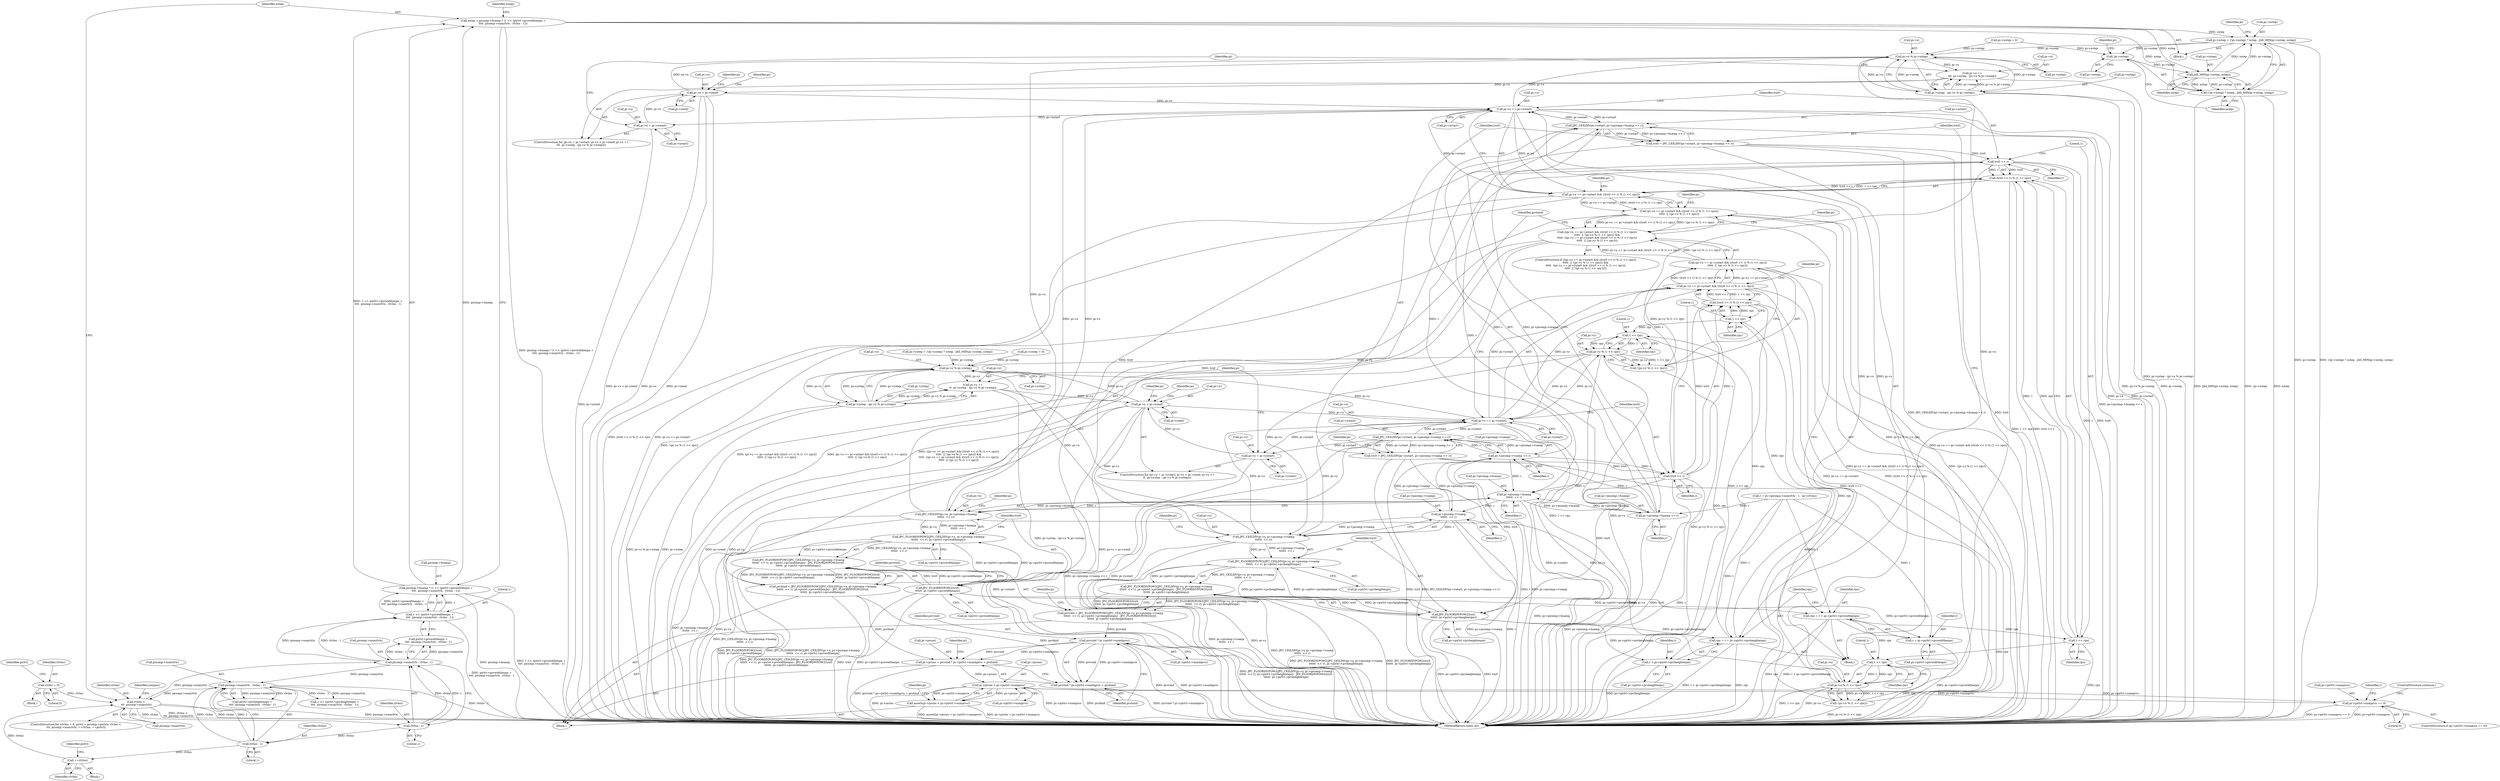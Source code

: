 digraph "1_jasper_aa0b0f79ade5eef8b0e7a214c03f5af54b36ba7d_2@integer" {
"1000184" [label="(Call,xstep = picomp->hsamp * (1 << (pirlvl->prcwidthexpn +\n\t\t\t\t  picomp->numrlvls - rlvlno - 1)))"];
"1000186" [label="(Call,picomp->hsamp * (1 << (pirlvl->prcwidthexpn +\n\t\t\t\t  picomp->numrlvls - rlvlno - 1)))"];
"1000190" [label="(Call,1 << (pirlvl->prcwidthexpn +\n\t\t\t\t  picomp->numrlvls - rlvlno - 1))"];
"1000196" [label="(Call,picomp->numrlvls - rlvlno - 1)"];
"1000173" [label="(Call,rlvlno <\n \t\t\t  picomp->numrlvls)"];
"1000165" [label="(Call,rlvlno = 0)"];
"1000179" [label="(Call,++rlvlno)"];
"1000219" [label="(Call,rlvlno - 1)"];
"1000200" [label="(Call,rlvlno - 1)"];
"1000215" [label="(Call,picomp->numrlvls - rlvlno - 1)"];
"1000222" [label="(Call,pi->xstep = (!pi->xstep) ? xstep : JAS_MIN(pi->xstep, xstep))"];
"1000227" [label="(Call,!pi->xstep)"];
"1000232" [label="(Call,JAS_MIN(pi->xstep, xstep))"];
"1000226" [label="(Call,(!pi->xstep) ? xstep : JAS_MIN(pi->xstep, xstep))"];
"1000339" [label="(Call,pi->x % pi->xstep)"];
"1000331" [label="(Call,pi->x +=\n\t\t\t  pi->xstep - (pi->x % pi->xstep))"];
"1000324" [label="(Call,pi->x < pi->xend)"];
"1000492" [label="(Call,pi->x == pi->xstart)"];
"1000317" [label="(Call,pi->x = pi->xstart)"];
"1000464" [label="(Call,JPC_CEILDIV(pi->xstart, pi->picomp->hsamp << r))"];
"1000462" [label="(Call,trx0 = JPC_CEILDIV(pi->xstart, pi->picomp->hsamp << r))"];
"1000500" [label="(Call,trx0 << r)"];
"1000499" [label="(Call,(trx0 << r) % (1 << rpx))"];
"1000491" [label="(Call,pi->x == pi->xstart && ((trx0 << r) % (1 << rpx)))"];
"1000490" [label="(Call,(pi->x == pi->xstart && ((trx0 << r) % (1 << rpx)))\n\t\t\t\t\t  || !(pi->x % (1 << rpx)))"];
"1000489" [label="(Call,((pi->x == pi->xstart && ((trx0 << r) % (1 << rpx)))\n\t\t\t\t\t  || !(pi->x % (1 << rpx))) &&\n\t\t\t\t\t  ((pi->y == pi->ystart && ((try0 << r) % (1 << rpy)))\n\t\t\t\t\t  || !(pi->y % (1 << rpy))))"];
"1000524" [label="(Call,try0 << r)"];
"1000523" [label="(Call,(try0 << r) % (1 << rpy))"];
"1000515" [label="(Call,pi->y == pi->ystart && ((try0 << r) % (1 << rpy)))"];
"1000514" [label="(Call,(pi->y == pi->ystart && ((try0 << r) % (1 << rpy)))\n\t\t\t\t\t  || !(pi->y % (1 << rpy)))"];
"1000547" [label="(Call,pi->picomp->hsamp\n\t\t\t\t\t\t  << r)"];
"1000468" [label="(Call,pi->picomp->hsamp << r)"];
"1000481" [label="(Call,pi->picomp->vsamp << r)"];
"1000477" [label="(Call,JPC_CEILDIV(pi->ystart, pi->picomp->vsamp << r))"];
"1000286" [label="(Call,pi->y = pi->ystart)"];
"1000293" [label="(Call,pi->y < pi->yend)"];
"1000308" [label="(Call,pi->y % pi->ystep)"];
"1000300" [label="(Call,pi->y +=\n\t\t  pi->ystep - (pi->y % pi->ystep))"];
"1000304" [label="(Call,pi->ystep - (pi->y % pi->ystep))"];
"1000516" [label="(Call,pi->y == pi->ystart)"];
"1000531" [label="(Call,pi->y % (1 << rpy))"];
"1000530" [label="(Call,!(pi->y % (1 << rpy)))"];
"1000570" [label="(Call,JPC_CEILDIV(pi->y, pi->picomp->vsamp\n\t\t\t\t\t\t  << r))"];
"1000569" [label="(Call,JPC_FLOORDIVPOW2(JPC_CEILDIV(pi->y, pi->picomp->vsamp\n\t\t\t\t\t\t  << r), pi->pirlvl->prcheightexpn))"];
"1000568" [label="(Call,JPC_FLOORDIVPOW2(JPC_CEILDIV(pi->y, pi->picomp->vsamp\n\t\t\t\t\t\t  << r), pi->pirlvl->prcheightexpn) - JPC_FLOORDIVPOW2(try0,\n\t\t\t\t\t\t  pi->pirlvl->prcheightexpn))"];
"1000566" [label="(Call,prcvind = JPC_FLOORDIVPOW2(JPC_CEILDIV(pi->y, pi->picomp->vsamp\n\t\t\t\t\t\t  << r), pi->pirlvl->prcheightexpn) - JPC_FLOORDIVPOW2(try0,\n\t\t\t\t\t\t  pi->pirlvl->prcheightexpn))"];
"1000598" [label="(Call,prcvind * pi->pirlvl->numhprcs)"];
"1000593" [label="(Call,pi->prcno = prcvind * pi->pirlvl->numhprcs + prchind)"];
"1000607" [label="(Call,pi->prcno < pi->pirlvl->numprcs)"];
"1000422" [label="(Call,pi->pirlvl->numprcs == 0)"];
"1000606" [label="(Call,assert(pi->prcno < pi->pirlvl->numprcs))"];
"1000597" [label="(Call,prcvind * pi->pirlvl->numhprcs + prchind)"];
"1000586" [label="(Call,JPC_FLOORDIVPOW2(try0,\n\t\t\t\t\t\t  pi->pirlvl->prcheightexpn))"];
"1000453" [label="(Call,rpy = r + pi->pirlvl->prcheightexpn)"];
"1000527" [label="(Call,1 << rpy)"];
"1000535" [label="(Call,1 << rpy)"];
"1000455" [label="(Call,r + pi->pirlvl->prcheightexpn)"];
"1000475" [label="(Call,try0 = JPC_CEILDIV(pi->ystart, pi->picomp->vsamp << r))"];
"1000574" [label="(Call,pi->picomp->vsamp\n\t\t\t\t\t\t  << r)"];
"1000543" [label="(Call,JPC_CEILDIV(pi->x, pi->picomp->hsamp\n\t\t\t\t\t\t  << r))"];
"1000542" [label="(Call,JPC_FLOORDIVPOW2(JPC_CEILDIV(pi->x, pi->picomp->hsamp\n\t\t\t\t\t\t  << r), pi->pirlvl->prcwidthexpn))"];
"1000541" [label="(Call,JPC_FLOORDIVPOW2(JPC_CEILDIV(pi->x, pi->picomp->hsamp\n\t\t\t\t\t\t  << r), pi->pirlvl->prcwidthexpn) - JPC_FLOORDIVPOW2(trx0,\n\t\t\t\t\t\t  pi->pirlvl->prcwidthexpn))"];
"1000539" [label="(Call,prchind = JPC_FLOORDIVPOW2(JPC_CEILDIV(pi->x, pi->picomp->hsamp\n\t\t\t\t\t\t  << r), pi->pirlvl->prcwidthexpn) - JPC_FLOORDIVPOW2(trx0,\n\t\t\t\t\t\t  pi->pirlvl->prcwidthexpn))"];
"1000559" [label="(Call,JPC_FLOORDIVPOW2(trx0,\n\t\t\t\t\t\t  pi->pirlvl->prcwidthexpn))"];
"1000444" [label="(Call,rpx = r + pi->pirlvl->prcwidthexpn)"];
"1000503" [label="(Call,1 << rpx)"];
"1000511" [label="(Call,1 << rpx)"];
"1000507" [label="(Call,pi->x % (1 << rpx))"];
"1000506" [label="(Call,!(pi->x % (1 << rpx)))"];
"1000446" [label="(Call,r + pi->pirlvl->prcwidthexpn)"];
"1000335" [label="(Call,pi->xstep - (pi->x % pi->xstep))"];
"1000309" [label="(Call,pi->y)"];
"1000339" [label="(Call,pi->x % pi->xstep)"];
"1000567" [label="(Identifier,prcvind)"];
"1000539" [label="(Call,prchind = JPC_FLOORDIVPOW2(JPC_CEILDIV(pi->x, pi->picomp->hsamp\n\t\t\t\t\t\t  << r), pi->pirlvl->prcwidthexpn) - JPC_FLOORDIVPOW2(trx0,\n\t\t\t\t\t\t  pi->pirlvl->prcwidthexpn))"];
"1000516" [label="(Call,pi->y == pi->ystart)"];
"1000332" [label="(Call,pi->x)"];
"1000598" [label="(Call,prcvind * pi->pirlvl->numhprcs)"];
"1000186" [label="(Call,picomp->hsamp * (1 << (pirlvl->prcwidthexpn +\n\t\t\t\t  picomp->numrlvls - rlvlno - 1)))"];
"1000183" [label="(Block,)"];
"1000335" [label="(Call,pi->xstep - (pi->x % pi->xstep))"];
"1000285" [label="(ControlStructure,for (pi->y = pi->ystart; pi->y < pi->yend; pi->y +=\n\t\t  pi->ystep - (pi->y % pi->ystep)))"];
"1000287" [label="(Call,pi->y)"];
"1000569" [label="(Call,JPC_FLOORDIVPOW2(JPC_CEILDIV(pi->y, pi->picomp->vsamp\n\t\t\t\t\t\t  << r), pi->pirlvl->prcheightexpn))"];
"1000234" [label="(Identifier,pi)"];
"1000422" [label="(Call,pi->pirlvl->numprcs == 0)"];
"1000295" [label="(Identifier,pi)"];
"1000163" [label="(ControlStructure,for (rlvlno = 0, pirlvl = picomp->pirlvls; rlvlno <\n \t\t\t  picomp->numrlvls; ++rlvlno, ++pirlvl))"];
"1000318" [label="(Call,pi->x)"];
"1000599" [label="(Identifier,prcvind)"];
"1000166" [label="(Identifier,rlvlno)"];
"1000331" [label="(Call,pi->x +=\n\t\t\t  pi->xstep - (pi->x % pi->xstep))"];
"1000595" [label="(Identifier,pi)"];
"1000294" [label="(Call,pi->y)"];
"1000594" [label="(Call,pi->prcno)"];
"1000428" [label="(Literal,0)"];
"1000190" [label="(Call,1 << (pirlvl->prcwidthexpn +\n\t\t\t\t  picomp->numrlvls - rlvlno - 1))"];
"1000456" [label="(Identifier,r)"];
"1000159" [label="(Identifier,compno)"];
"1000343" [label="(Call,pi->xstep)"];
"1000512" [label="(Literal,1)"];
"1000517" [label="(Call,pi->y)"];
"1000465" [label="(Call,pi->xstart)"];
"1000581" [label="(Call,pi->pirlvl->prcheightexpn)"];
"1000351" [label="(Identifier,pi)"];
"1000500" [label="(Call,trx0 << r)"];
"1000574" [label="(Call,pi->picomp->vsamp\n\t\t\t\t\t\t  << r)"];
"1000447" [label="(Identifier,r)"];
"1000453" [label="(Call,rpy = r + pi->pirlvl->prcheightexpn)"];
"1000488" [label="(ControlStructure,if (((pi->x == pi->xstart && ((trx0 << r) % (1 << rpx)))\n\t\t\t\t\t  || !(pi->x % (1 << rpx))) &&\n\t\t\t\t\t  ((pi->y == pi->ystart && ((try0 << r) % (1 << rpy)))\n\t\t\t\t\t  || !(pi->y % (1 << rpy)))))"];
"1000215" [label="(Call,picomp->numrlvls - rlvlno - 1)"];
"1000179" [label="(Call,++rlvlno)"];
"1000431" [label="(Call,r = pi->picomp->numrlvls - 1 - pi->rlvlno)"];
"1000202" [label="(Literal,1)"];
"1000201" [label="(Identifier,rlvlno)"];
"1000571" [label="(Call,pi->y)"];
"1000499" [label="(Call,(trx0 << r) % (1 << rpx))"];
"1000493" [label="(Call,pi->x)"];
"1000336" [label="(Call,pi->xstep)"];
"1000505" [label="(Identifier,rpx)"];
"1000421" [label="(ControlStructure,if (pi->pirlvl->numprcs == 0))"];
"1000609" [label="(Identifier,pi)"];
"1000219" [label="(Call,rlvlno - 1)"];
"1000540" [label="(Identifier,prchind)"];
"1000554" [label="(Call,pi->pirlvl->prcwidthexpn)"];
"1000560" [label="(Identifier,trx0)"];
"1000192" [label="(Call,pirlvl->prcwidthexpn +\n\t\t\t\t  picomp->numrlvls - rlvlno - 1)"];
"1000503" [label="(Call,1 << rpx)"];
"1000491" [label="(Call,pi->x == pi->xstart && ((trx0 << r) % (1 << rpx)))"];
"1000286" [label="(Call,pi->y = pi->ystart)"];
"1000508" [label="(Call,pi->x)"];
"1000455" [label="(Call,r + pi->pirlvl->prcheightexpn)"];
"1000326" [label="(Identifier,pi)"];
"1000504" [label="(Literal,1)"];
"1000462" [label="(Call,trx0 = JPC_CEILDIV(pi->xstart, pi->picomp->hsamp << r))"];
"1000559" [label="(Call,JPC_FLOORDIVPOW2(trx0,\n\t\t\t\t\t\t  pi->pirlvl->prcwidthexpn))"];
"1000487" [label="(Identifier,r)"];
"1000222" [label="(Call,pi->xstep = (!pi->xstep) ? xstep : JAS_MIN(pi->xstep, xstep))"];
"1000423" [label="(Call,pi->pirlvl->numprcs)"];
"1000237" [label="(Call,pi->ystep = (!pi->ystep) ? ystep : JAS_MIN(pi->ystep, ystep))"];
"1000526" [label="(Identifier,r)"];
"1000445" [label="(Identifier,rpx)"];
"1000175" [label="(Call,picomp->numrlvls)"];
"1000164" [label="(Block,)"];
"1000305" [label="(Call,pi->ystep)"];
"1000597" [label="(Call,prcvind * pi->pirlvl->numhprcs + prchind)"];
"1000525" [label="(Identifier,try0)"];
"1000506" [label="(Call,!(pi->x % (1 << rpx)))"];
"1000226" [label="(Call,(!pi->xstep) ? xstep : JAS_MIN(pi->xstep, xstep))"];
"1000476" [label="(Identifier,try0)"];
"1000388" [label="(Identifier,pi)"];
"1000297" [label="(Call,pi->yend)"];
"1000457" [label="(Call,pi->pirlvl->prcheightexpn)"];
"1000528" [label="(Literal,1)"];
"1000312" [label="(Call,pi->ystep)"];
"1000537" [label="(Identifier,rpy)"];
"1000536" [label="(Literal,1)"];
"1000580" [label="(Identifier,r)"];
"1000502" [label="(Identifier,r)"];
"1000535" [label="(Call,1 << rpy)"];
"1000196" [label="(Call,picomp->numrlvls - rlvlno - 1)"];
"1000477" [label="(Call,JPC_CEILDIV(pi->ystart, pi->picomp->vsamp << r))"];
"1000394" [label="(Block,)"];
"1000527" [label="(Call,1 << rpy)"];
"1000223" [label="(Call,pi->xstep)"];
"1000533" [label="(Identifier,pi)"];
"1000211" [label="(Call,pirlvl->prcheightexpn +\n\t\t\t\t  picomp->numrlvls - rlvlno - 1)"];
"1000518" [label="(Identifier,pi)"];
"1000173" [label="(Call,rlvlno <\n \t\t\t  picomp->numrlvls)"];
"1000568" [label="(Call,JPC_FLOORDIVPOW2(JPC_CEILDIV(pi->y, pi->picomp->vsamp\n\t\t\t\t\t\t  << r), pi->pirlvl->prcheightexpn) - JPC_FLOORDIVPOW2(try0,\n\t\t\t\t\t\t  pi->pirlvl->prcheightexpn))"];
"1000532" [label="(Call,pi->y)"];
"1000316" [label="(ControlStructure,for (pi->x = pi->xstart; pi->x < pi->xend; pi->x +=\n\t\t\t  pi->xstep - (pi->x % pi->xstep)))"];
"1000182" [label="(Identifier,pirlvl)"];
"1000290" [label="(Call,pi->ystart)"];
"1000187" [label="(Call,picomp->hsamp)"];
"1000490" [label="(Call,(pi->x == pi->xstart && ((trx0 << r) % (1 << rpx)))\n\t\t\t\t\t  || !(pi->x % (1 << rpx)))"];
"1000489" [label="(Call,((pi->x == pi->xstart && ((trx0 << r) % (1 << rpx)))\n\t\t\t\t\t  || !(pi->x % (1 << rpx))) &&\n\t\t\t\t\t  ((pi->y == pi->ystart && ((try0 << r) % (1 << rpy)))\n\t\t\t\t\t  || !(pi->y % (1 << rpy))))"];
"1000530" [label="(Call,!(pi->y % (1 << rpy)))"];
"1000469" [label="(Call,pi->picomp->hsamp)"];
"1000302" [label="(Identifier,pi)"];
"1000575" [label="(Call,pi->picomp->vsamp)"];
"1000514" [label="(Call,(pi->y == pi->ystart && ((try0 << r) % (1 << rpy)))\n\t\t\t\t\t  || !(pi->y % (1 << rpy)))"];
"1000566" [label="(Call,prcvind = JPC_FLOORDIVPOW2(JPC_CEILDIV(pi->y, pi->picomp->vsamp\n\t\t\t\t\t\t  << r), pi->pirlvl->prcheightexpn) - JPC_FLOORDIVPOW2(try0,\n\t\t\t\t\t\t  pi->pirlvl->prcheightexpn))"];
"1000548" [label="(Call,pi->picomp->hsamp)"];
"1000185" [label="(Identifier,xstep)"];
"1000165" [label="(Call,rlvlno = 0)"];
"1000232" [label="(Call,JAS_MIN(pi->xstep, xstep))"];
"1000209" [label="(Call,1 << (pirlvl->prcheightexpn +\n\t\t\t\t  picomp->numrlvls - rlvlno - 1))"];
"1000588" [label="(Call,pi->pirlvl->prcheightexpn)"];
"1000524" [label="(Call,try0 << r)"];
"1000561" [label="(Call,pi->pirlvl->prcwidthexpn)"];
"1000608" [label="(Call,pi->prcno)"];
"1000542" [label="(Call,JPC_FLOORDIVPOW2(JPC_CEILDIV(pi->x, pi->picomp->hsamp\n\t\t\t\t\t\t  << r), pi->pirlvl->prcwidthexpn))"];
"1000340" [label="(Call,pi->x)"];
"1000492" [label="(Call,pi->x == pi->xstart)"];
"1000236" [label="(Identifier,xstep)"];
"1000543" [label="(Call,JPC_CEILDIV(pi->x, pi->picomp->hsamp\n\t\t\t\t\t\t  << r))"];
"1000570" [label="(Call,JPC_CEILDIV(pi->y, pi->picomp->vsamp\n\t\t\t\t\t\t  << r))"];
"1000137" [label="(Call,pi->ystep = 0)"];
"1000221" [label="(Literal,1)"];
"1000282" [label="(Identifier,pi)"];
"1000319" [label="(Identifier,pi)"];
"1000672" [label="(MethodReturn,static int)"];
"1000204" [label="(Identifier,ystep)"];
"1000531" [label="(Call,pi->y % (1 << rpy))"];
"1000293" [label="(Call,pi->y < pi->yend)"];
"1000507" [label="(Call,pi->x % (1 << rpx))"];
"1000509" [label="(Identifier,pi)"];
"1000167" [label="(Literal,0)"];
"1000184" [label="(Call,xstep = picomp->hsamp * (1 << (pirlvl->prcwidthexpn +\n\t\t\t\t  picomp->numrlvls - rlvlno - 1)))"];
"1000520" [label="(Call,pi->ystart)"];
"1000511" [label="(Call,1 << rpx)"];
"1000174" [label="(Identifier,rlvlno)"];
"1000481" [label="(Call,pi->picomp->vsamp << r)"];
"1000606" [label="(Call,assert(pi->prcno < pi->pirlvl->numprcs))"];
"1000474" [label="(Identifier,r)"];
"1000324" [label="(Call,pi->x < pi->xend)"];
"1000463" [label="(Identifier,trx0)"];
"1000308" [label="(Call,pi->y % pi->ystep)"];
"1000432" [label="(Identifier,r)"];
"1000544" [label="(Call,pi->x)"];
"1000191" [label="(Literal,1)"];
"1000496" [label="(Call,pi->xstart)"];
"1000538" [label="(Block,)"];
"1000605" [label="(Identifier,prchind)"];
"1000239" [label="(Identifier,pi)"];
"1000216" [label="(Call,picomp->numrlvls)"];
"1000482" [label="(Call,pi->picomp->vsamp)"];
"1000523" [label="(Call,(try0 << r) % (1 << rpy))"];
"1000513" [label="(Identifier,rpx)"];
"1000228" [label="(Call,pi->xstep)"];
"1000446" [label="(Call,r + pi->pirlvl->prcwidthexpn)"];
"1000300" [label="(Call,pi->y +=\n\t\t  pi->ystep - (pi->y % pi->ystep))"];
"1000547" [label="(Call,pi->picomp->hsamp\n\t\t\t\t\t\t  << r)"];
"1000317" [label="(Call,pi->x = pi->xstart)"];
"1000586" [label="(Call,JPC_FLOORDIVPOW2(try0,\n\t\t\t\t\t\t  pi->pirlvl->prcheightexpn))"];
"1000233" [label="(Call,pi->xstep)"];
"1000444" [label="(Call,rpx = r + pi->pirlvl->prcwidthexpn)"];
"1000515" [label="(Call,pi->y == pi->ystart && ((try0 << r) % (1 << rpy)))"];
"1000304" [label="(Call,pi->ystep - (pi->y % pi->ystep))"];
"1000197" [label="(Call,picomp->numrlvls)"];
"1000553" [label="(Identifier,r)"];
"1000611" [label="(Call,pi->pirlvl->numprcs)"];
"1000529" [label="(Identifier,rpy)"];
"1000494" [label="(Identifier,pi)"];
"1000180" [label="(Identifier,rlvlno)"];
"1000325" [label="(Call,pi->x)"];
"1000321" [label="(Call,pi->xstart)"];
"1000587" [label="(Identifier,try0)"];
"1000132" [label="(Call,pi->xstep = 0)"];
"1000619" [label="(Identifier,pi)"];
"1000478" [label="(Call,pi->ystart)"];
"1000178" [label="(Block,)"];
"1000227" [label="(Call,!pi->xstep)"];
"1000600" [label="(Call,pi->pirlvl->numhprcs)"];
"1000220" [label="(Identifier,rlvlno)"];
"1000454" [label="(Identifier,rpy)"];
"1000328" [label="(Call,pi->xend)"];
"1000468" [label="(Call,pi->picomp->hsamp << r)"];
"1000169" [label="(Identifier,pirlvl)"];
"1000501" [label="(Identifier,trx0)"];
"1000301" [label="(Call,pi->y)"];
"1000231" [label="(Identifier,xstep)"];
"1000464" [label="(Call,JPC_CEILDIV(pi->xstart, pi->picomp->hsamp << r))"];
"1000430" [label="(ControlStructure,continue;)"];
"1000607" [label="(Call,pi->prcno < pi->pirlvl->numprcs)"];
"1000475" [label="(Call,try0 = JPC_CEILDIV(pi->ystart, pi->picomp->vsamp << r))"];
"1000583" [label="(Identifier,pi)"];
"1000593" [label="(Call,pi->prcno = prcvind * pi->pirlvl->numhprcs + prchind)"];
"1000541" [label="(Call,JPC_FLOORDIVPOW2(JPC_CEILDIV(pi->x, pi->picomp->hsamp\n\t\t\t\t\t\t  << r), pi->pirlvl->prcwidthexpn) - JPC_FLOORDIVPOW2(trx0,\n\t\t\t\t\t\t  pi->pirlvl->prcwidthexpn))"];
"1000200" [label="(Call,rlvlno - 1)"];
"1000556" [label="(Identifier,pi)"];
"1000448" [label="(Call,pi->pirlvl->prcwidthexpn)"];
"1000184" -> "1000183"  [label="AST: "];
"1000184" -> "1000186"  [label="CFG: "];
"1000185" -> "1000184"  [label="AST: "];
"1000186" -> "1000184"  [label="AST: "];
"1000204" -> "1000184"  [label="CFG: "];
"1000184" -> "1000672"  [label="DDG: picomp->hsamp * (1 << (pirlvl->prcwidthexpn +\n\t\t\t\t  picomp->numrlvls - rlvlno - 1))"];
"1000186" -> "1000184"  [label="DDG: picomp->hsamp"];
"1000186" -> "1000184"  [label="DDG: 1 << (pirlvl->prcwidthexpn +\n\t\t\t\t  picomp->numrlvls - rlvlno - 1)"];
"1000184" -> "1000222"  [label="DDG: xstep"];
"1000184" -> "1000226"  [label="DDG: xstep"];
"1000184" -> "1000232"  [label="DDG: xstep"];
"1000186" -> "1000190"  [label="CFG: "];
"1000187" -> "1000186"  [label="AST: "];
"1000190" -> "1000186"  [label="AST: "];
"1000186" -> "1000672"  [label="DDG: picomp->hsamp"];
"1000186" -> "1000672"  [label="DDG: 1 << (pirlvl->prcwidthexpn +\n\t\t\t\t  picomp->numrlvls - rlvlno - 1)"];
"1000190" -> "1000186"  [label="DDG: 1"];
"1000190" -> "1000186"  [label="DDG: pirlvl->prcwidthexpn +\n\t\t\t\t  picomp->numrlvls - rlvlno - 1"];
"1000190" -> "1000192"  [label="CFG: "];
"1000191" -> "1000190"  [label="AST: "];
"1000192" -> "1000190"  [label="AST: "];
"1000190" -> "1000672"  [label="DDG: pirlvl->prcwidthexpn +\n\t\t\t\t  picomp->numrlvls - rlvlno - 1"];
"1000196" -> "1000190"  [label="DDG: picomp->numrlvls"];
"1000196" -> "1000190"  [label="DDG: rlvlno - 1"];
"1000196" -> "1000192"  [label="AST: "];
"1000196" -> "1000200"  [label="CFG: "];
"1000197" -> "1000196"  [label="AST: "];
"1000200" -> "1000196"  [label="AST: "];
"1000192" -> "1000196"  [label="CFG: "];
"1000196" -> "1000192"  [label="DDG: picomp->numrlvls"];
"1000196" -> "1000192"  [label="DDG: rlvlno - 1"];
"1000173" -> "1000196"  [label="DDG: picomp->numrlvls"];
"1000200" -> "1000196"  [label="DDG: rlvlno"];
"1000200" -> "1000196"  [label="DDG: 1"];
"1000196" -> "1000215"  [label="DDG: picomp->numrlvls"];
"1000173" -> "1000163"  [label="AST: "];
"1000173" -> "1000175"  [label="CFG: "];
"1000174" -> "1000173"  [label="AST: "];
"1000175" -> "1000173"  [label="AST: "];
"1000185" -> "1000173"  [label="CFG: "];
"1000159" -> "1000173"  [label="CFG: "];
"1000173" -> "1000672"  [label="DDG: rlvlno <\n \t\t\t  picomp->numrlvls"];
"1000173" -> "1000672"  [label="DDG: rlvlno"];
"1000173" -> "1000672"  [label="DDG: picomp->numrlvls"];
"1000165" -> "1000173"  [label="DDG: rlvlno"];
"1000179" -> "1000173"  [label="DDG: rlvlno"];
"1000215" -> "1000173"  [label="DDG: picomp->numrlvls"];
"1000173" -> "1000200"  [label="DDG: rlvlno"];
"1000165" -> "1000164"  [label="AST: "];
"1000165" -> "1000167"  [label="CFG: "];
"1000166" -> "1000165"  [label="AST: "];
"1000167" -> "1000165"  [label="AST: "];
"1000169" -> "1000165"  [label="CFG: "];
"1000179" -> "1000178"  [label="AST: "];
"1000179" -> "1000180"  [label="CFG: "];
"1000180" -> "1000179"  [label="AST: "];
"1000182" -> "1000179"  [label="CFG: "];
"1000219" -> "1000179"  [label="DDG: rlvlno"];
"1000219" -> "1000215"  [label="AST: "];
"1000219" -> "1000221"  [label="CFG: "];
"1000220" -> "1000219"  [label="AST: "];
"1000221" -> "1000219"  [label="AST: "];
"1000215" -> "1000219"  [label="CFG: "];
"1000219" -> "1000215"  [label="DDG: rlvlno"];
"1000219" -> "1000215"  [label="DDG: 1"];
"1000200" -> "1000219"  [label="DDG: rlvlno"];
"1000200" -> "1000202"  [label="CFG: "];
"1000201" -> "1000200"  [label="AST: "];
"1000202" -> "1000200"  [label="AST: "];
"1000215" -> "1000211"  [label="AST: "];
"1000216" -> "1000215"  [label="AST: "];
"1000211" -> "1000215"  [label="CFG: "];
"1000215" -> "1000672"  [label="DDG: rlvlno - 1"];
"1000215" -> "1000209"  [label="DDG: picomp->numrlvls"];
"1000215" -> "1000209"  [label="DDG: rlvlno - 1"];
"1000215" -> "1000211"  [label="DDG: picomp->numrlvls"];
"1000215" -> "1000211"  [label="DDG: rlvlno - 1"];
"1000222" -> "1000183"  [label="AST: "];
"1000222" -> "1000226"  [label="CFG: "];
"1000223" -> "1000222"  [label="AST: "];
"1000226" -> "1000222"  [label="AST: "];
"1000239" -> "1000222"  [label="CFG: "];
"1000222" -> "1000672"  [label="DDG: pi->xstep"];
"1000222" -> "1000672"  [label="DDG: (!pi->xstep) ? xstep : JAS_MIN(pi->xstep, xstep)"];
"1000232" -> "1000222"  [label="DDG: xstep"];
"1000232" -> "1000222"  [label="DDG: pi->xstep"];
"1000222" -> "1000227"  [label="DDG: pi->xstep"];
"1000222" -> "1000339"  [label="DDG: pi->xstep"];
"1000227" -> "1000226"  [label="AST: "];
"1000227" -> "1000228"  [label="CFG: "];
"1000228" -> "1000227"  [label="AST: "];
"1000231" -> "1000227"  [label="CFG: "];
"1000234" -> "1000227"  [label="CFG: "];
"1000132" -> "1000227"  [label="DDG: pi->xstep"];
"1000227" -> "1000232"  [label="DDG: pi->xstep"];
"1000232" -> "1000226"  [label="AST: "];
"1000232" -> "1000236"  [label="CFG: "];
"1000233" -> "1000232"  [label="AST: "];
"1000236" -> "1000232"  [label="AST: "];
"1000226" -> "1000232"  [label="CFG: "];
"1000232" -> "1000226"  [label="DDG: xstep"];
"1000232" -> "1000226"  [label="DDG: pi->xstep"];
"1000226" -> "1000231"  [label="CFG: "];
"1000231" -> "1000226"  [label="AST: "];
"1000226" -> "1000672"  [label="DDG: !pi->xstep"];
"1000226" -> "1000672"  [label="DDG: xstep"];
"1000226" -> "1000672"  [label="DDG: JAS_MIN(pi->xstep, xstep)"];
"1000339" -> "1000335"  [label="AST: "];
"1000339" -> "1000343"  [label="CFG: "];
"1000340" -> "1000339"  [label="AST: "];
"1000343" -> "1000339"  [label="AST: "];
"1000335" -> "1000339"  [label="CFG: "];
"1000339" -> "1000331"  [label="DDG: pi->x"];
"1000339" -> "1000335"  [label="DDG: pi->xstep"];
"1000339" -> "1000335"  [label="DDG: pi->x"];
"1000492" -> "1000339"  [label="DDG: pi->x"];
"1000324" -> "1000339"  [label="DDG: pi->x"];
"1000543" -> "1000339"  [label="DDG: pi->x"];
"1000507" -> "1000339"  [label="DDG: pi->x"];
"1000335" -> "1000339"  [label="DDG: pi->xstep"];
"1000132" -> "1000339"  [label="DDG: pi->xstep"];
"1000331" -> "1000316"  [label="AST: "];
"1000331" -> "1000335"  [label="CFG: "];
"1000332" -> "1000331"  [label="AST: "];
"1000335" -> "1000331"  [label="AST: "];
"1000326" -> "1000331"  [label="CFG: "];
"1000331" -> "1000672"  [label="DDG: pi->xstep - (pi->x % pi->xstep)"];
"1000331" -> "1000324"  [label="DDG: pi->x"];
"1000335" -> "1000331"  [label="DDG: pi->xstep"];
"1000335" -> "1000331"  [label="DDG: pi->x % pi->xstep"];
"1000324" -> "1000316"  [label="AST: "];
"1000324" -> "1000328"  [label="CFG: "];
"1000325" -> "1000324"  [label="AST: "];
"1000328" -> "1000324"  [label="AST: "];
"1000351" -> "1000324"  [label="CFG: "];
"1000302" -> "1000324"  [label="CFG: "];
"1000324" -> "1000672"  [label="DDG: pi->xend"];
"1000324" -> "1000672"  [label="DDG: pi->x < pi->xend"];
"1000324" -> "1000672"  [label="DDG: pi->x"];
"1000317" -> "1000324"  [label="DDG: pi->x"];
"1000324" -> "1000492"  [label="DDG: pi->x"];
"1000492" -> "1000491"  [label="AST: "];
"1000492" -> "1000496"  [label="CFG: "];
"1000493" -> "1000492"  [label="AST: "];
"1000496" -> "1000492"  [label="AST: "];
"1000501" -> "1000492"  [label="CFG: "];
"1000491" -> "1000492"  [label="CFG: "];
"1000492" -> "1000672"  [label="DDG: pi->xstart"];
"1000492" -> "1000672"  [label="DDG: pi->x"];
"1000492" -> "1000317"  [label="DDG: pi->xstart"];
"1000492" -> "1000464"  [label="DDG: pi->xstart"];
"1000492" -> "1000491"  [label="DDG: pi->x"];
"1000492" -> "1000491"  [label="DDG: pi->xstart"];
"1000543" -> "1000492"  [label="DDG: pi->x"];
"1000507" -> "1000492"  [label="DDG: pi->x"];
"1000464" -> "1000492"  [label="DDG: pi->xstart"];
"1000492" -> "1000507"  [label="DDG: pi->x"];
"1000492" -> "1000543"  [label="DDG: pi->x"];
"1000317" -> "1000316"  [label="AST: "];
"1000317" -> "1000321"  [label="CFG: "];
"1000318" -> "1000317"  [label="AST: "];
"1000321" -> "1000317"  [label="AST: "];
"1000326" -> "1000317"  [label="CFG: "];
"1000317" -> "1000672"  [label="DDG: pi->xstart"];
"1000464" -> "1000462"  [label="AST: "];
"1000464" -> "1000468"  [label="CFG: "];
"1000465" -> "1000464"  [label="AST: "];
"1000468" -> "1000464"  [label="AST: "];
"1000462" -> "1000464"  [label="CFG: "];
"1000464" -> "1000672"  [label="DDG: pi->picomp->hsamp << r"];
"1000464" -> "1000462"  [label="DDG: pi->xstart"];
"1000464" -> "1000462"  [label="DDG: pi->picomp->hsamp << r"];
"1000468" -> "1000464"  [label="DDG: pi->picomp->hsamp"];
"1000468" -> "1000464"  [label="DDG: r"];
"1000462" -> "1000394"  [label="AST: "];
"1000463" -> "1000462"  [label="AST: "];
"1000476" -> "1000462"  [label="CFG: "];
"1000462" -> "1000672"  [label="DDG: trx0"];
"1000462" -> "1000672"  [label="DDG: JPC_CEILDIV(pi->xstart, pi->picomp->hsamp << r)"];
"1000462" -> "1000500"  [label="DDG: trx0"];
"1000462" -> "1000559"  [label="DDG: trx0"];
"1000500" -> "1000499"  [label="AST: "];
"1000500" -> "1000502"  [label="CFG: "];
"1000501" -> "1000500"  [label="AST: "];
"1000502" -> "1000500"  [label="AST: "];
"1000504" -> "1000500"  [label="CFG: "];
"1000500" -> "1000672"  [label="DDG: r"];
"1000500" -> "1000672"  [label="DDG: trx0"];
"1000500" -> "1000499"  [label="DDG: trx0"];
"1000500" -> "1000499"  [label="DDG: r"];
"1000481" -> "1000500"  [label="DDG: r"];
"1000500" -> "1000524"  [label="DDG: r"];
"1000500" -> "1000547"  [label="DDG: r"];
"1000500" -> "1000559"  [label="DDG: trx0"];
"1000499" -> "1000491"  [label="AST: "];
"1000499" -> "1000503"  [label="CFG: "];
"1000503" -> "1000499"  [label="AST: "];
"1000491" -> "1000499"  [label="CFG: "];
"1000499" -> "1000672"  [label="DDG: 1 << rpx"];
"1000499" -> "1000672"  [label="DDG: trx0 << r"];
"1000499" -> "1000491"  [label="DDG: trx0 << r"];
"1000499" -> "1000491"  [label="DDG: 1 << rpx"];
"1000503" -> "1000499"  [label="DDG: 1"];
"1000503" -> "1000499"  [label="DDG: rpx"];
"1000491" -> "1000490"  [label="AST: "];
"1000509" -> "1000491"  [label="CFG: "];
"1000490" -> "1000491"  [label="CFG: "];
"1000491" -> "1000672"  [label="DDG: (trx0 << r) % (1 << rpx)"];
"1000491" -> "1000672"  [label="DDG: pi->x == pi->xstart"];
"1000491" -> "1000490"  [label="DDG: pi->x == pi->xstart"];
"1000491" -> "1000490"  [label="DDG: (trx0 << r) % (1 << rpx)"];
"1000490" -> "1000489"  [label="AST: "];
"1000490" -> "1000506"  [label="CFG: "];
"1000506" -> "1000490"  [label="AST: "];
"1000518" -> "1000490"  [label="CFG: "];
"1000489" -> "1000490"  [label="CFG: "];
"1000490" -> "1000672"  [label="DDG: !(pi->x % (1 << rpx))"];
"1000490" -> "1000672"  [label="DDG: pi->x == pi->xstart && ((trx0 << r) % (1 << rpx))"];
"1000490" -> "1000489"  [label="DDG: pi->x == pi->xstart && ((trx0 << r) % (1 << rpx))"];
"1000490" -> "1000489"  [label="DDG: !(pi->x % (1 << rpx))"];
"1000506" -> "1000490"  [label="DDG: pi->x % (1 << rpx)"];
"1000489" -> "1000488"  [label="AST: "];
"1000489" -> "1000514"  [label="CFG: "];
"1000514" -> "1000489"  [label="AST: "];
"1000540" -> "1000489"  [label="CFG: "];
"1000388" -> "1000489"  [label="CFG: "];
"1000489" -> "1000672"  [label="DDG: ((pi->x == pi->xstart && ((trx0 << r) % (1 << rpx)))\n\t\t\t\t\t  || !(pi->x % (1 << rpx))) &&\n\t\t\t\t\t  ((pi->y == pi->ystart && ((try0 << r) % (1 << rpy)))\n\t\t\t\t\t  || !(pi->y % (1 << rpy)))"];
"1000489" -> "1000672"  [label="DDG: (pi->y == pi->ystart && ((try0 << r) % (1 << rpy)))\n\t\t\t\t\t  || !(pi->y % (1 << rpy))"];
"1000489" -> "1000672"  [label="DDG: (pi->x == pi->xstart && ((trx0 << r) % (1 << rpx)))\n\t\t\t\t\t  || !(pi->x % (1 << rpx))"];
"1000514" -> "1000489"  [label="DDG: pi->y == pi->ystart && ((try0 << r) % (1 << rpy))"];
"1000514" -> "1000489"  [label="DDG: !(pi->y % (1 << rpy))"];
"1000524" -> "1000523"  [label="AST: "];
"1000524" -> "1000526"  [label="CFG: "];
"1000525" -> "1000524"  [label="AST: "];
"1000526" -> "1000524"  [label="AST: "];
"1000528" -> "1000524"  [label="CFG: "];
"1000524" -> "1000672"  [label="DDG: try0"];
"1000524" -> "1000672"  [label="DDG: r"];
"1000524" -> "1000523"  [label="DDG: try0"];
"1000524" -> "1000523"  [label="DDG: r"];
"1000475" -> "1000524"  [label="DDG: try0"];
"1000481" -> "1000524"  [label="DDG: r"];
"1000524" -> "1000547"  [label="DDG: r"];
"1000524" -> "1000586"  [label="DDG: try0"];
"1000523" -> "1000515"  [label="AST: "];
"1000523" -> "1000527"  [label="CFG: "];
"1000527" -> "1000523"  [label="AST: "];
"1000515" -> "1000523"  [label="CFG: "];
"1000523" -> "1000672"  [label="DDG: try0 << r"];
"1000523" -> "1000672"  [label="DDG: 1 << rpy"];
"1000523" -> "1000515"  [label="DDG: try0 << r"];
"1000523" -> "1000515"  [label="DDG: 1 << rpy"];
"1000527" -> "1000523"  [label="DDG: 1"];
"1000527" -> "1000523"  [label="DDG: rpy"];
"1000515" -> "1000514"  [label="AST: "];
"1000515" -> "1000516"  [label="CFG: "];
"1000516" -> "1000515"  [label="AST: "];
"1000533" -> "1000515"  [label="CFG: "];
"1000514" -> "1000515"  [label="CFG: "];
"1000515" -> "1000672"  [label="DDG: pi->y == pi->ystart"];
"1000515" -> "1000672"  [label="DDG: (try0 << r) % (1 << rpy)"];
"1000515" -> "1000514"  [label="DDG: pi->y == pi->ystart"];
"1000515" -> "1000514"  [label="DDG: (try0 << r) % (1 << rpy)"];
"1000516" -> "1000515"  [label="DDG: pi->y"];
"1000516" -> "1000515"  [label="DDG: pi->ystart"];
"1000514" -> "1000530"  [label="CFG: "];
"1000530" -> "1000514"  [label="AST: "];
"1000514" -> "1000672"  [label="DDG: pi->y == pi->ystart && ((try0 << r) % (1 << rpy))"];
"1000514" -> "1000672"  [label="DDG: !(pi->y % (1 << rpy))"];
"1000530" -> "1000514"  [label="DDG: pi->y % (1 << rpy)"];
"1000547" -> "1000543"  [label="AST: "];
"1000547" -> "1000553"  [label="CFG: "];
"1000548" -> "1000547"  [label="AST: "];
"1000553" -> "1000547"  [label="AST: "];
"1000543" -> "1000547"  [label="CFG: "];
"1000547" -> "1000672"  [label="DDG: pi->picomp->hsamp"];
"1000547" -> "1000468"  [label="DDG: pi->picomp->hsamp"];
"1000547" -> "1000543"  [label="DDG: pi->picomp->hsamp"];
"1000547" -> "1000543"  [label="DDG: r"];
"1000468" -> "1000547"  [label="DDG: pi->picomp->hsamp"];
"1000481" -> "1000547"  [label="DDG: r"];
"1000547" -> "1000574"  [label="DDG: r"];
"1000468" -> "1000474"  [label="CFG: "];
"1000469" -> "1000468"  [label="AST: "];
"1000474" -> "1000468"  [label="AST: "];
"1000468" -> "1000672"  [label="DDG: pi->picomp->hsamp"];
"1000431" -> "1000468"  [label="DDG: r"];
"1000468" -> "1000481"  [label="DDG: r"];
"1000481" -> "1000477"  [label="AST: "];
"1000481" -> "1000487"  [label="CFG: "];
"1000482" -> "1000481"  [label="AST: "];
"1000487" -> "1000481"  [label="AST: "];
"1000477" -> "1000481"  [label="CFG: "];
"1000481" -> "1000672"  [label="DDG: r"];
"1000481" -> "1000672"  [label="DDG: pi->picomp->vsamp"];
"1000481" -> "1000477"  [label="DDG: pi->picomp->vsamp"];
"1000481" -> "1000477"  [label="DDG: r"];
"1000574" -> "1000481"  [label="DDG: pi->picomp->vsamp"];
"1000481" -> "1000574"  [label="DDG: pi->picomp->vsamp"];
"1000477" -> "1000475"  [label="AST: "];
"1000478" -> "1000477"  [label="AST: "];
"1000475" -> "1000477"  [label="CFG: "];
"1000477" -> "1000672"  [label="DDG: pi->picomp->vsamp << r"];
"1000477" -> "1000672"  [label="DDG: pi->ystart"];
"1000477" -> "1000286"  [label="DDG: pi->ystart"];
"1000477" -> "1000475"  [label="DDG: pi->ystart"];
"1000477" -> "1000475"  [label="DDG: pi->picomp->vsamp << r"];
"1000516" -> "1000477"  [label="DDG: pi->ystart"];
"1000477" -> "1000516"  [label="DDG: pi->ystart"];
"1000286" -> "1000285"  [label="AST: "];
"1000286" -> "1000290"  [label="CFG: "];
"1000287" -> "1000286"  [label="AST: "];
"1000290" -> "1000286"  [label="AST: "];
"1000295" -> "1000286"  [label="CFG: "];
"1000286" -> "1000672"  [label="DDG: pi->ystart"];
"1000516" -> "1000286"  [label="DDG: pi->ystart"];
"1000286" -> "1000293"  [label="DDG: pi->y"];
"1000293" -> "1000285"  [label="AST: "];
"1000293" -> "1000297"  [label="CFG: "];
"1000294" -> "1000293"  [label="AST: "];
"1000297" -> "1000293"  [label="AST: "];
"1000319" -> "1000293"  [label="CFG: "];
"1000282" -> "1000293"  [label="CFG: "];
"1000293" -> "1000672"  [label="DDG: pi->y"];
"1000293" -> "1000672"  [label="DDG: pi->y < pi->yend"];
"1000293" -> "1000672"  [label="DDG: pi->yend"];
"1000300" -> "1000293"  [label="DDG: pi->y"];
"1000293" -> "1000308"  [label="DDG: pi->y"];
"1000293" -> "1000516"  [label="DDG: pi->y"];
"1000293" -> "1000570"  [label="DDG: pi->y"];
"1000308" -> "1000304"  [label="AST: "];
"1000308" -> "1000312"  [label="CFG: "];
"1000309" -> "1000308"  [label="AST: "];
"1000312" -> "1000308"  [label="AST: "];
"1000304" -> "1000308"  [label="CFG: "];
"1000308" -> "1000300"  [label="DDG: pi->y"];
"1000308" -> "1000304"  [label="DDG: pi->ystep"];
"1000308" -> "1000304"  [label="DDG: pi->y"];
"1000570" -> "1000308"  [label="DDG: pi->y"];
"1000516" -> "1000308"  [label="DDG: pi->y"];
"1000531" -> "1000308"  [label="DDG: pi->y"];
"1000237" -> "1000308"  [label="DDG: pi->ystep"];
"1000304" -> "1000308"  [label="DDG: pi->ystep"];
"1000137" -> "1000308"  [label="DDG: pi->ystep"];
"1000300" -> "1000285"  [label="AST: "];
"1000300" -> "1000304"  [label="CFG: "];
"1000301" -> "1000300"  [label="AST: "];
"1000304" -> "1000300"  [label="AST: "];
"1000295" -> "1000300"  [label="CFG: "];
"1000300" -> "1000672"  [label="DDG: pi->ystep - (pi->y % pi->ystep)"];
"1000304" -> "1000300"  [label="DDG: pi->ystep"];
"1000304" -> "1000300"  [label="DDG: pi->y % pi->ystep"];
"1000305" -> "1000304"  [label="AST: "];
"1000304" -> "1000672"  [label="DDG: pi->ystep"];
"1000304" -> "1000672"  [label="DDG: pi->y % pi->ystep"];
"1000516" -> "1000520"  [label="CFG: "];
"1000517" -> "1000516"  [label="AST: "];
"1000520" -> "1000516"  [label="AST: "];
"1000525" -> "1000516"  [label="CFG: "];
"1000516" -> "1000672"  [label="DDG: pi->ystart"];
"1000516" -> "1000672"  [label="DDG: pi->y"];
"1000570" -> "1000516"  [label="DDG: pi->y"];
"1000531" -> "1000516"  [label="DDG: pi->y"];
"1000516" -> "1000531"  [label="DDG: pi->y"];
"1000516" -> "1000570"  [label="DDG: pi->y"];
"1000531" -> "1000530"  [label="AST: "];
"1000531" -> "1000535"  [label="CFG: "];
"1000532" -> "1000531"  [label="AST: "];
"1000535" -> "1000531"  [label="AST: "];
"1000530" -> "1000531"  [label="CFG: "];
"1000531" -> "1000672"  [label="DDG: 1 << rpy"];
"1000531" -> "1000672"  [label="DDG: pi->y"];
"1000531" -> "1000530"  [label="DDG: pi->y"];
"1000531" -> "1000530"  [label="DDG: 1 << rpy"];
"1000535" -> "1000531"  [label="DDG: 1"];
"1000535" -> "1000531"  [label="DDG: rpy"];
"1000531" -> "1000570"  [label="DDG: pi->y"];
"1000530" -> "1000672"  [label="DDG: pi->y % (1 << rpy)"];
"1000570" -> "1000569"  [label="AST: "];
"1000570" -> "1000574"  [label="CFG: "];
"1000571" -> "1000570"  [label="AST: "];
"1000574" -> "1000570"  [label="AST: "];
"1000583" -> "1000570"  [label="CFG: "];
"1000570" -> "1000672"  [label="DDG: pi->y"];
"1000570" -> "1000672"  [label="DDG: pi->picomp->vsamp\n\t\t\t\t\t\t  << r"];
"1000570" -> "1000569"  [label="DDG: pi->y"];
"1000570" -> "1000569"  [label="DDG: pi->picomp->vsamp\n\t\t\t\t\t\t  << r"];
"1000574" -> "1000570"  [label="DDG: pi->picomp->vsamp"];
"1000574" -> "1000570"  [label="DDG: r"];
"1000569" -> "1000568"  [label="AST: "];
"1000569" -> "1000581"  [label="CFG: "];
"1000581" -> "1000569"  [label="AST: "];
"1000587" -> "1000569"  [label="CFG: "];
"1000569" -> "1000672"  [label="DDG: JPC_CEILDIV(pi->y, pi->picomp->vsamp\n\t\t\t\t\t\t  << r)"];
"1000569" -> "1000568"  [label="DDG: JPC_CEILDIV(pi->y, pi->picomp->vsamp\n\t\t\t\t\t\t  << r)"];
"1000569" -> "1000568"  [label="DDG: pi->pirlvl->prcheightexpn"];
"1000586" -> "1000569"  [label="DDG: pi->pirlvl->prcheightexpn"];
"1000569" -> "1000586"  [label="DDG: pi->pirlvl->prcheightexpn"];
"1000568" -> "1000566"  [label="AST: "];
"1000568" -> "1000586"  [label="CFG: "];
"1000586" -> "1000568"  [label="AST: "];
"1000566" -> "1000568"  [label="CFG: "];
"1000568" -> "1000672"  [label="DDG: JPC_FLOORDIVPOW2(JPC_CEILDIV(pi->y, pi->picomp->vsamp\n\t\t\t\t\t\t  << r), pi->pirlvl->prcheightexpn)"];
"1000568" -> "1000672"  [label="DDG: JPC_FLOORDIVPOW2(try0,\n\t\t\t\t\t\t  pi->pirlvl->prcheightexpn)"];
"1000568" -> "1000566"  [label="DDG: JPC_FLOORDIVPOW2(JPC_CEILDIV(pi->y, pi->picomp->vsamp\n\t\t\t\t\t\t  << r), pi->pirlvl->prcheightexpn)"];
"1000568" -> "1000566"  [label="DDG: JPC_FLOORDIVPOW2(try0,\n\t\t\t\t\t\t  pi->pirlvl->prcheightexpn)"];
"1000586" -> "1000568"  [label="DDG: try0"];
"1000586" -> "1000568"  [label="DDG: pi->pirlvl->prcheightexpn"];
"1000566" -> "1000538"  [label="AST: "];
"1000567" -> "1000566"  [label="AST: "];
"1000595" -> "1000566"  [label="CFG: "];
"1000566" -> "1000672"  [label="DDG: JPC_FLOORDIVPOW2(JPC_CEILDIV(pi->y, pi->picomp->vsamp\n\t\t\t\t\t\t  << r), pi->pirlvl->prcheightexpn) - JPC_FLOORDIVPOW2(try0,\n\t\t\t\t\t\t  pi->pirlvl->prcheightexpn)"];
"1000566" -> "1000598"  [label="DDG: prcvind"];
"1000598" -> "1000597"  [label="AST: "];
"1000598" -> "1000600"  [label="CFG: "];
"1000599" -> "1000598"  [label="AST: "];
"1000600" -> "1000598"  [label="AST: "];
"1000605" -> "1000598"  [label="CFG: "];
"1000598" -> "1000672"  [label="DDG: prcvind"];
"1000598" -> "1000672"  [label="DDG: pi->pirlvl->numhprcs"];
"1000598" -> "1000593"  [label="DDG: prcvind"];
"1000598" -> "1000593"  [label="DDG: pi->pirlvl->numhprcs"];
"1000598" -> "1000597"  [label="DDG: prcvind"];
"1000598" -> "1000597"  [label="DDG: pi->pirlvl->numhprcs"];
"1000593" -> "1000538"  [label="AST: "];
"1000593" -> "1000597"  [label="CFG: "];
"1000594" -> "1000593"  [label="AST: "];
"1000597" -> "1000593"  [label="AST: "];
"1000609" -> "1000593"  [label="CFG: "];
"1000593" -> "1000672"  [label="DDG: prcvind * pi->pirlvl->numhprcs + prchind"];
"1000539" -> "1000593"  [label="DDG: prchind"];
"1000593" -> "1000607"  [label="DDG: pi->prcno"];
"1000607" -> "1000606"  [label="AST: "];
"1000607" -> "1000611"  [label="CFG: "];
"1000608" -> "1000607"  [label="AST: "];
"1000611" -> "1000607"  [label="AST: "];
"1000606" -> "1000607"  [label="CFG: "];
"1000607" -> "1000672"  [label="DDG: pi->prcno"];
"1000607" -> "1000672"  [label="DDG: pi->pirlvl->numprcs"];
"1000607" -> "1000422"  [label="DDG: pi->pirlvl->numprcs"];
"1000607" -> "1000606"  [label="DDG: pi->prcno"];
"1000607" -> "1000606"  [label="DDG: pi->pirlvl->numprcs"];
"1000422" -> "1000607"  [label="DDG: pi->pirlvl->numprcs"];
"1000422" -> "1000421"  [label="AST: "];
"1000422" -> "1000428"  [label="CFG: "];
"1000423" -> "1000422"  [label="AST: "];
"1000428" -> "1000422"  [label="AST: "];
"1000430" -> "1000422"  [label="CFG: "];
"1000432" -> "1000422"  [label="CFG: "];
"1000422" -> "1000672"  [label="DDG: pi->pirlvl->numprcs"];
"1000422" -> "1000672"  [label="DDG: pi->pirlvl->numprcs == 0"];
"1000606" -> "1000538"  [label="AST: "];
"1000619" -> "1000606"  [label="CFG: "];
"1000606" -> "1000672"  [label="DDG: pi->prcno < pi->pirlvl->numprcs"];
"1000606" -> "1000672"  [label="DDG: assert(pi->prcno < pi->pirlvl->numprcs)"];
"1000597" -> "1000605"  [label="CFG: "];
"1000605" -> "1000597"  [label="AST: "];
"1000597" -> "1000672"  [label="DDG: prcvind * pi->pirlvl->numhprcs"];
"1000597" -> "1000672"  [label="DDG: prchind"];
"1000539" -> "1000597"  [label="DDG: prchind"];
"1000586" -> "1000588"  [label="CFG: "];
"1000587" -> "1000586"  [label="AST: "];
"1000588" -> "1000586"  [label="AST: "];
"1000586" -> "1000672"  [label="DDG: pi->pirlvl->prcheightexpn"];
"1000586" -> "1000672"  [label="DDG: try0"];
"1000586" -> "1000453"  [label="DDG: pi->pirlvl->prcheightexpn"];
"1000586" -> "1000455"  [label="DDG: pi->pirlvl->prcheightexpn"];
"1000475" -> "1000586"  [label="DDG: try0"];
"1000453" -> "1000394"  [label="AST: "];
"1000453" -> "1000455"  [label="CFG: "];
"1000454" -> "1000453"  [label="AST: "];
"1000455" -> "1000453"  [label="AST: "];
"1000463" -> "1000453"  [label="CFG: "];
"1000453" -> "1000672"  [label="DDG: r + pi->pirlvl->prcheightexpn"];
"1000453" -> "1000672"  [label="DDG: rpy"];
"1000431" -> "1000453"  [label="DDG: r"];
"1000453" -> "1000527"  [label="DDG: rpy"];
"1000453" -> "1000535"  [label="DDG: rpy"];
"1000527" -> "1000529"  [label="CFG: "];
"1000528" -> "1000527"  [label="AST: "];
"1000529" -> "1000527"  [label="AST: "];
"1000527" -> "1000672"  [label="DDG: rpy"];
"1000527" -> "1000535"  [label="DDG: rpy"];
"1000535" -> "1000537"  [label="CFG: "];
"1000536" -> "1000535"  [label="AST: "];
"1000537" -> "1000535"  [label="AST: "];
"1000535" -> "1000672"  [label="DDG: rpy"];
"1000455" -> "1000457"  [label="CFG: "];
"1000456" -> "1000455"  [label="AST: "];
"1000457" -> "1000455"  [label="AST: "];
"1000455" -> "1000672"  [label="DDG: pi->pirlvl->prcheightexpn"];
"1000431" -> "1000455"  [label="DDG: r"];
"1000475" -> "1000394"  [label="AST: "];
"1000476" -> "1000475"  [label="AST: "];
"1000494" -> "1000475"  [label="CFG: "];
"1000475" -> "1000672"  [label="DDG: try0"];
"1000475" -> "1000672"  [label="DDG: JPC_CEILDIV(pi->ystart, pi->picomp->vsamp << r)"];
"1000574" -> "1000580"  [label="CFG: "];
"1000575" -> "1000574"  [label="AST: "];
"1000580" -> "1000574"  [label="AST: "];
"1000574" -> "1000672"  [label="DDG: pi->picomp->vsamp"];
"1000574" -> "1000672"  [label="DDG: r"];
"1000543" -> "1000542"  [label="AST: "];
"1000544" -> "1000543"  [label="AST: "];
"1000556" -> "1000543"  [label="CFG: "];
"1000543" -> "1000672"  [label="DDG: pi->picomp->hsamp\n\t\t\t\t\t\t  << r"];
"1000543" -> "1000672"  [label="DDG: pi->x"];
"1000543" -> "1000542"  [label="DDG: pi->x"];
"1000543" -> "1000542"  [label="DDG: pi->picomp->hsamp\n\t\t\t\t\t\t  << r"];
"1000507" -> "1000543"  [label="DDG: pi->x"];
"1000542" -> "1000541"  [label="AST: "];
"1000542" -> "1000554"  [label="CFG: "];
"1000554" -> "1000542"  [label="AST: "];
"1000560" -> "1000542"  [label="CFG: "];
"1000542" -> "1000672"  [label="DDG: JPC_CEILDIV(pi->x, pi->picomp->hsamp\n\t\t\t\t\t\t  << r)"];
"1000542" -> "1000541"  [label="DDG: JPC_CEILDIV(pi->x, pi->picomp->hsamp\n\t\t\t\t\t\t  << r)"];
"1000542" -> "1000541"  [label="DDG: pi->pirlvl->prcwidthexpn"];
"1000559" -> "1000542"  [label="DDG: pi->pirlvl->prcwidthexpn"];
"1000542" -> "1000559"  [label="DDG: pi->pirlvl->prcwidthexpn"];
"1000541" -> "1000539"  [label="AST: "];
"1000541" -> "1000559"  [label="CFG: "];
"1000559" -> "1000541"  [label="AST: "];
"1000539" -> "1000541"  [label="CFG: "];
"1000541" -> "1000672"  [label="DDG: JPC_FLOORDIVPOW2(trx0,\n\t\t\t\t\t\t  pi->pirlvl->prcwidthexpn)"];
"1000541" -> "1000672"  [label="DDG: JPC_FLOORDIVPOW2(JPC_CEILDIV(pi->x, pi->picomp->hsamp\n\t\t\t\t\t\t  << r), pi->pirlvl->prcwidthexpn)"];
"1000541" -> "1000539"  [label="DDG: JPC_FLOORDIVPOW2(JPC_CEILDIV(pi->x, pi->picomp->hsamp\n\t\t\t\t\t\t  << r), pi->pirlvl->prcwidthexpn)"];
"1000541" -> "1000539"  [label="DDG: JPC_FLOORDIVPOW2(trx0,\n\t\t\t\t\t\t  pi->pirlvl->prcwidthexpn)"];
"1000559" -> "1000541"  [label="DDG: trx0"];
"1000559" -> "1000541"  [label="DDG: pi->pirlvl->prcwidthexpn"];
"1000539" -> "1000538"  [label="AST: "];
"1000540" -> "1000539"  [label="AST: "];
"1000567" -> "1000539"  [label="CFG: "];
"1000539" -> "1000672"  [label="DDG: JPC_FLOORDIVPOW2(JPC_CEILDIV(pi->x, pi->picomp->hsamp\n\t\t\t\t\t\t  << r), pi->pirlvl->prcwidthexpn) - JPC_FLOORDIVPOW2(trx0,\n\t\t\t\t\t\t  pi->pirlvl->prcwidthexpn)"];
"1000559" -> "1000561"  [label="CFG: "];
"1000560" -> "1000559"  [label="AST: "];
"1000561" -> "1000559"  [label="AST: "];
"1000559" -> "1000672"  [label="DDG: trx0"];
"1000559" -> "1000672"  [label="DDG: pi->pirlvl->prcwidthexpn"];
"1000559" -> "1000444"  [label="DDG: pi->pirlvl->prcwidthexpn"];
"1000559" -> "1000446"  [label="DDG: pi->pirlvl->prcwidthexpn"];
"1000444" -> "1000394"  [label="AST: "];
"1000444" -> "1000446"  [label="CFG: "];
"1000445" -> "1000444"  [label="AST: "];
"1000446" -> "1000444"  [label="AST: "];
"1000454" -> "1000444"  [label="CFG: "];
"1000444" -> "1000672"  [label="DDG: r + pi->pirlvl->prcwidthexpn"];
"1000444" -> "1000672"  [label="DDG: rpx"];
"1000431" -> "1000444"  [label="DDG: r"];
"1000444" -> "1000503"  [label="DDG: rpx"];
"1000444" -> "1000511"  [label="DDG: rpx"];
"1000503" -> "1000505"  [label="CFG: "];
"1000504" -> "1000503"  [label="AST: "];
"1000505" -> "1000503"  [label="AST: "];
"1000503" -> "1000672"  [label="DDG: rpx"];
"1000503" -> "1000511"  [label="DDG: rpx"];
"1000511" -> "1000507"  [label="AST: "];
"1000511" -> "1000513"  [label="CFG: "];
"1000512" -> "1000511"  [label="AST: "];
"1000513" -> "1000511"  [label="AST: "];
"1000507" -> "1000511"  [label="CFG: "];
"1000511" -> "1000672"  [label="DDG: rpx"];
"1000511" -> "1000507"  [label="DDG: 1"];
"1000511" -> "1000507"  [label="DDG: rpx"];
"1000507" -> "1000506"  [label="AST: "];
"1000508" -> "1000507"  [label="AST: "];
"1000506" -> "1000507"  [label="CFG: "];
"1000507" -> "1000672"  [label="DDG: 1 << rpx"];
"1000507" -> "1000672"  [label="DDG: pi->x"];
"1000507" -> "1000506"  [label="DDG: pi->x"];
"1000507" -> "1000506"  [label="DDG: 1 << rpx"];
"1000506" -> "1000672"  [label="DDG: pi->x % (1 << rpx)"];
"1000446" -> "1000448"  [label="CFG: "];
"1000447" -> "1000446"  [label="AST: "];
"1000448" -> "1000446"  [label="AST: "];
"1000446" -> "1000672"  [label="DDG: pi->pirlvl->prcwidthexpn"];
"1000431" -> "1000446"  [label="DDG: r"];
"1000336" -> "1000335"  [label="AST: "];
"1000335" -> "1000672"  [label="DDG: pi->x % pi->xstep"];
"1000335" -> "1000672"  [label="DDG: pi->xstep"];
}
